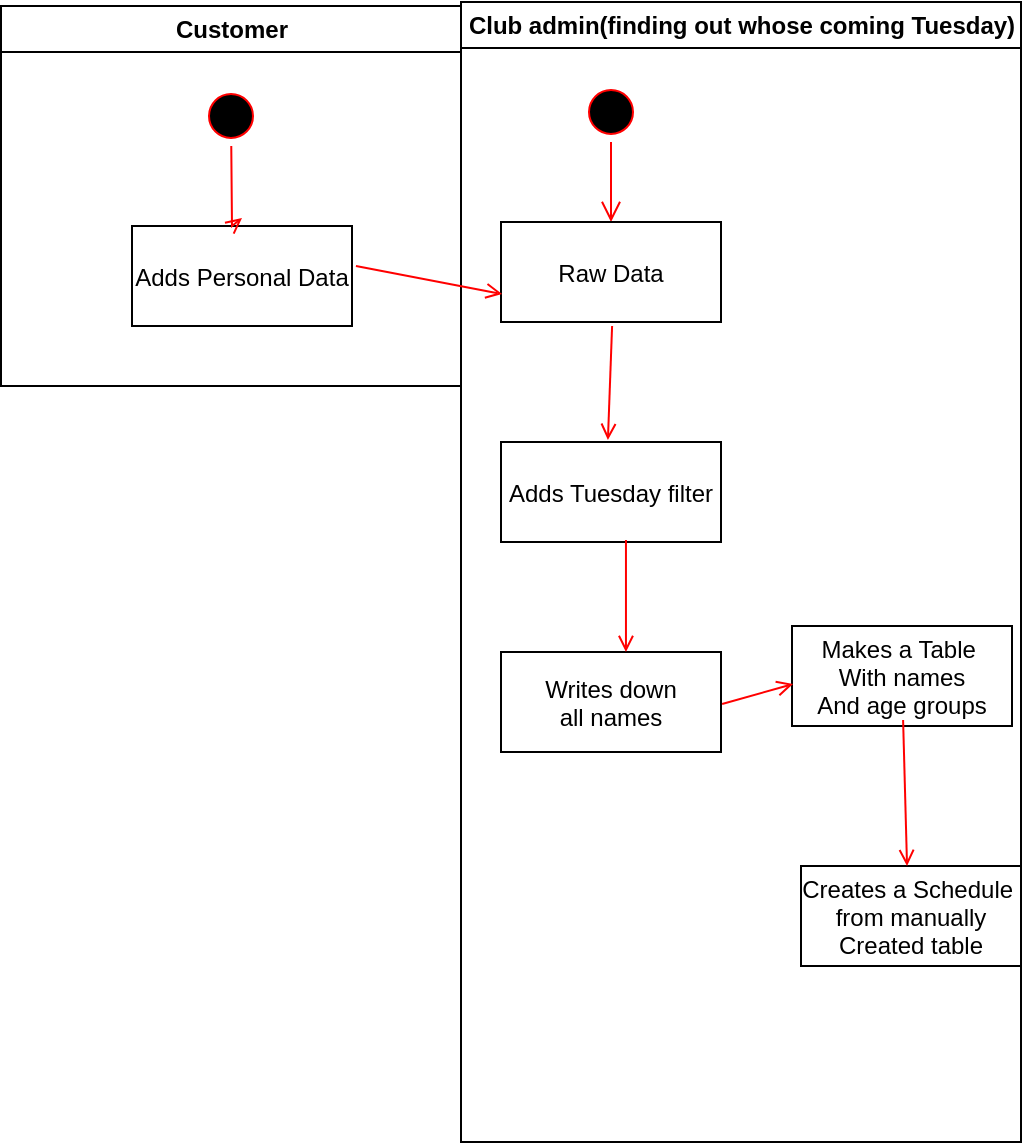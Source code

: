 <mxfile version="16.6.5" type="github">
  <diagram name="Page-1" id="e7e014a7-5840-1c2e-5031-d8a46d1fe8dd">
    <mxGraphModel dx="1422" dy="832" grid="1" gridSize="10" guides="1" tooltips="1" connect="1" arrows="1" fold="1" page="1" pageScale="1" pageWidth="1169" pageHeight="826" background="none" math="0" shadow="0">
      <root>
        <mxCell id="0" />
        <mxCell id="1" parent="0" />
        <mxCell id="3" value="Club admin(finding out whose coming Tuesday)" style="swimlane;whiteSpace=wrap" parent="1" vertex="1">
          <mxGeometry x="444.5" y="128" width="280" height="570" as="geometry" />
        </mxCell>
        <mxCell id="13" value="" style="ellipse;shape=startState;fillColor=#000000;strokeColor=#ff0000;" parent="3" vertex="1">
          <mxGeometry x="60" y="40" width="30" height="30" as="geometry" />
        </mxCell>
        <mxCell id="14" value="" style="edgeStyle=elbowEdgeStyle;elbow=horizontal;verticalAlign=bottom;endArrow=open;endSize=8;strokeColor=#FF0000;endFill=1;rounded=0" parent="3" source="13" target="15" edge="1">
          <mxGeometry x="40" y="20" as="geometry">
            <mxPoint x="55" y="90" as="targetPoint" />
          </mxGeometry>
        </mxCell>
        <mxCell id="15" value="Raw Data" style="" parent="3" vertex="1">
          <mxGeometry x="20" y="110" width="110" height="50" as="geometry" />
        </mxCell>
        <mxCell id="16" value="Adds Tuesday filter" style="" parent="3" vertex="1">
          <mxGeometry x="20" y="220" width="110" height="50" as="geometry" />
        </mxCell>
        <mxCell id="17" value="" style="endArrow=open;strokeColor=#FF0000;endFill=1;rounded=0;exitX=0.505;exitY=1.04;exitDx=0;exitDy=0;exitPerimeter=0;entryX=0.486;entryY=-0.02;entryDx=0;entryDy=0;entryPerimeter=0;" parent="3" source="15" target="16" edge="1">
          <mxGeometry relative="1" as="geometry">
            <mxPoint x="75.5" y="182" as="sourcePoint" />
          </mxGeometry>
        </mxCell>
        <mxCell id="18" value="Writes down &#xa;all names" style="" parent="3" vertex="1">
          <mxGeometry x="20" y="325" width="110" height="50" as="geometry" />
        </mxCell>
        <mxCell id="19" value="" style="endArrow=open;strokeColor=#FF0000;endFill=1;rounded=0;exitX=0.568;exitY=0.98;exitDx=0;exitDy=0;exitPerimeter=0;entryX=0.568;entryY=0;entryDx=0;entryDy=0;entryPerimeter=0;" parent="3" source="16" target="18" edge="1">
          <mxGeometry relative="1" as="geometry" />
        </mxCell>
        <mxCell id="30" value="Makes a Table &#xa;With names&#xa;And age groups" style="" parent="3" vertex="1">
          <mxGeometry x="165.5" y="312" width="110" height="50" as="geometry" />
        </mxCell>
        <mxCell id="-C_sTCVN9P2RZHHLDyrR-43" value="Creates a Schedule &#xa;from manually&#xa;Created table" style="" vertex="1" parent="3">
          <mxGeometry x="170" y="432" width="110" height="50" as="geometry" />
        </mxCell>
        <mxCell id="-C_sTCVN9P2RZHHLDyrR-44" value="" style="endArrow=open;strokeColor=#FF0000;endFill=1;rounded=0;exitX=0.505;exitY=0.94;exitDx=0;exitDy=0;exitPerimeter=0;entryX=0.482;entryY=0;entryDx=0;entryDy=0;entryPerimeter=0;" edge="1" parent="3" source="30" target="-C_sTCVN9P2RZHHLDyrR-43">
          <mxGeometry relative="1" as="geometry">
            <mxPoint x="85" y="280" as="sourcePoint" />
            <mxPoint x="85" y="335" as="targetPoint" />
          </mxGeometry>
        </mxCell>
        <mxCell id="-C_sTCVN9P2RZHHLDyrR-45" value="" style="endArrow=open;strokeColor=#FF0000;endFill=1;rounded=0;exitX=1.005;exitY=0.52;exitDx=0;exitDy=0;exitPerimeter=0;entryX=0.005;entryY=0.58;entryDx=0;entryDy=0;entryPerimeter=0;" edge="1" parent="3" source="18" target="30">
          <mxGeometry relative="1" as="geometry">
            <mxPoint x="-42.52" y="142" as="sourcePoint" />
            <mxPoint x="30.55" y="156" as="targetPoint" />
          </mxGeometry>
        </mxCell>
        <mxCell id="2" value="Customer" style="swimlane;whiteSpace=wrap" parent="1" vertex="1">
          <mxGeometry x="214.5" y="130" width="230" height="190" as="geometry" />
        </mxCell>
        <mxCell id="5" value="" style="ellipse;shape=startState;fillColor=#000000;strokeColor=#ff0000;" parent="2" vertex="1">
          <mxGeometry x="100" y="40" width="30" height="30" as="geometry" />
        </mxCell>
        <mxCell id="10" value="Adds Personal Data" style="" parent="2" vertex="1">
          <mxGeometry x="65.5" y="110" width="110" height="50" as="geometry" />
        </mxCell>
        <mxCell id="11" value="" style="endArrow=open;strokeColor=#FF0000;endFill=1;rounded=0;entryX=0.5;entryY=-0.08;entryDx=0;entryDy=0;entryPerimeter=0;" parent="2" source="5" target="10" edge="1">
          <mxGeometry relative="1" as="geometry">
            <mxPoint x="115" y="270" as="sourcePoint" />
            <mxPoint x="115.5" y="120" as="targetPoint" />
            <Array as="points">
              <mxPoint x="115.5" y="110" />
            </Array>
          </mxGeometry>
        </mxCell>
        <mxCell id="20" value="" style="endArrow=open;strokeColor=#FF0000;endFill=1;rounded=0;exitX=1.018;exitY=0.4;exitDx=0;exitDy=0;exitPerimeter=0;entryX=0.005;entryY=0.72;entryDx=0;entryDy=0;entryPerimeter=0;" parent="1" source="10" target="15" edge="1">
          <mxGeometry relative="1" as="geometry">
            <mxPoint x="470" y="263" as="targetPoint" />
          </mxGeometry>
        </mxCell>
      </root>
    </mxGraphModel>
  </diagram>
</mxfile>
